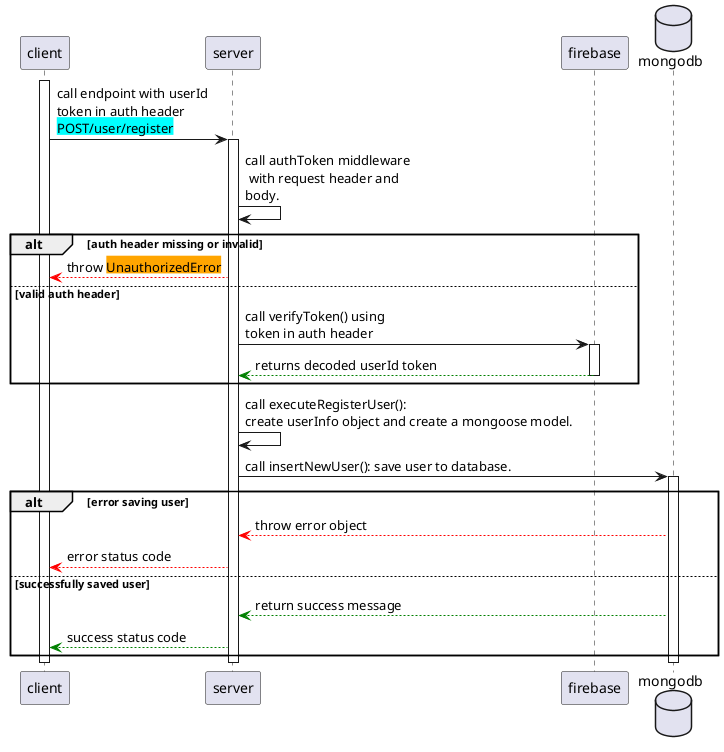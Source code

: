 @startuml

participant client
participant server
participant firebase
database mongodb

activate client
    client -> server : call endpoint with userId\ntoken in auth header\n<back:cyan>POST/user/register
    activate server
        server -> server: call authToken middleware\n with request header and\nbody.
        alt auth header missing or invalid
            server -[#red]-> client: throw <back:orange>UnauthorizedError
        else valid auth header
            server -> firebase: call verifyToken() using\ntoken in auth header
            activate firebase
                firebase -[#green]-> server: returns decoded userId token
            deactivate firebase
        end

        server -> server: call executeRegisterUser(): \ncreate userInfo object and create a mongoose model.
        server -> mongodb: call insertNewUser(): save user to database.
        activate mongodb
            alt error saving user
                mongodb -[#red]-> server: throw error object
                server -[#red]-> client: error status code
            else successfully saved user
                mongodb -[#green]-> server: return success message
                server -[#green]-> client: success status code
            end
        deactivate mongodb
    deactivate server
deactivate client

@enduml
